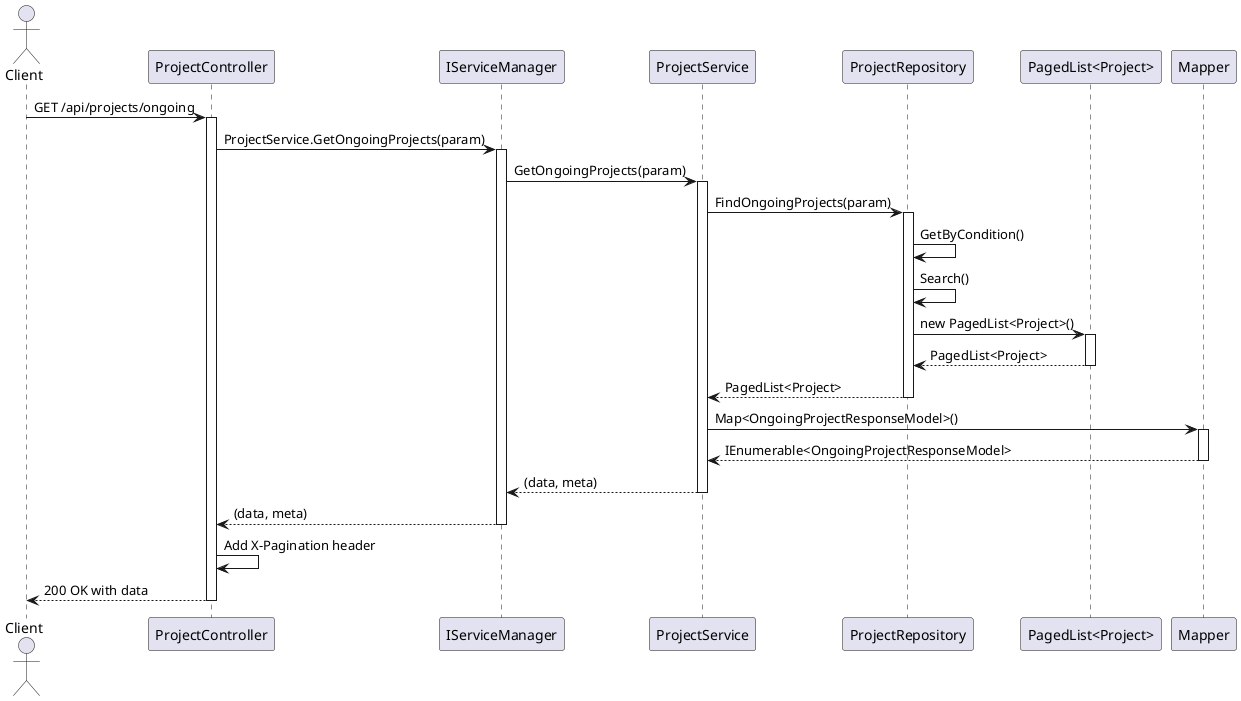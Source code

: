 @startuml
actor Client
participant "ProjectController" as PC
participant "IServiceManager" as ISM
participant "ProjectService" as PS
participant "ProjectRepository" as PR
participant "PagedList<Project>" as PL
participant "Mapper" as M

Client -> PC : GET /api/projects/ongoing
activate PC

PC -> ISM : ProjectService.GetOngoingProjects(param)
activate ISM

ISM -> PS : GetOngoingProjects(param)
activate PS

PS -> PR : FindOngoingProjects(param)
activate PR

PR -> PR : GetByCondition()
PR -> PR : Search()
PR -> PL : new PagedList<Project>()
activate PL
PL --> PR : PagedList<Project>
deactivate PL

PR --> PS : PagedList<Project>
deactivate PR

PS -> M : Map<OngoingProjectResponseModel>()
activate M
M --> PS : IEnumerable<OngoingProjectResponseModel>
deactivate M

PS --> ISM : (data, meta)
deactivate PS

ISM --> PC : (data, meta)
deactivate ISM

PC -> PC : Add X-Pagination header
PC --> Client : 200 OK with data
deactivate PC

@enduml